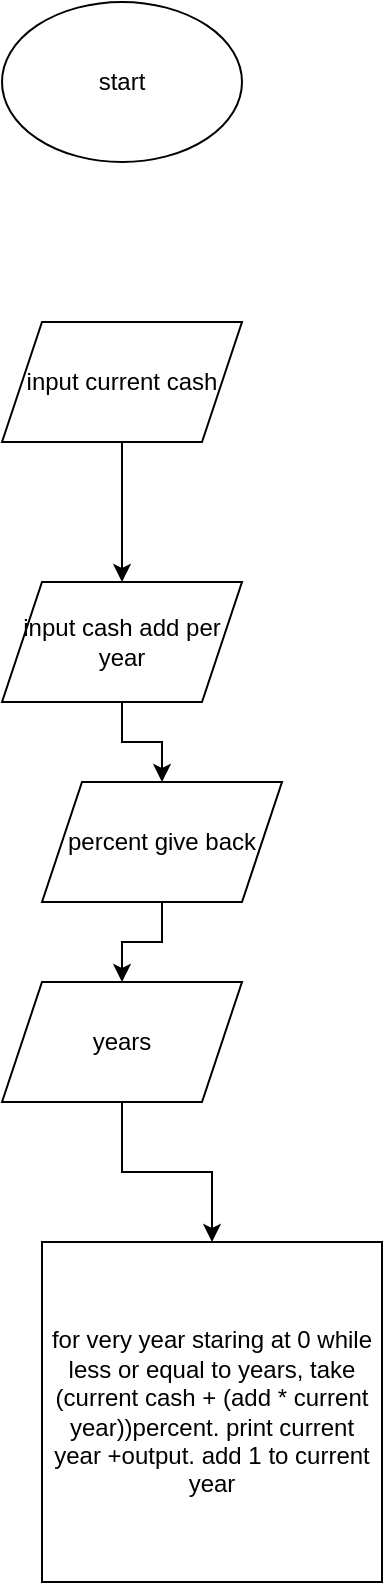 <mxfile version="13.7.0" type="device"><diagram id="lJzeRS8e8hoGSYmqXy-D" name="Page-1"><mxGraphModel dx="1422" dy="794" grid="1" gridSize="10" guides="1" tooltips="1" connect="1" arrows="1" fold="1" page="1" pageScale="1" pageWidth="850" pageHeight="1100" math="0" shadow="0"><root><mxCell id="0"/><mxCell id="1" parent="0"/><mxCell id="g0KSRYZYKlg-wermD1iu-1" value="start&lt;br&gt;" style="ellipse;whiteSpace=wrap;html=1;" vertex="1" parent="1"><mxGeometry x="330" y="40" width="120" height="80" as="geometry"/></mxCell><mxCell id="g0KSRYZYKlg-wermD1iu-13" style="edgeStyle=orthogonalEdgeStyle;rounded=0;orthogonalLoop=1;jettySize=auto;html=1;exitX=0.5;exitY=1;exitDx=0;exitDy=0;entryX=0.5;entryY=0;entryDx=0;entryDy=0;" edge="1" parent="1" source="g0KSRYZYKlg-wermD1iu-2" target="g0KSRYZYKlg-wermD1iu-3"><mxGeometry relative="1" as="geometry"/></mxCell><mxCell id="g0KSRYZYKlg-wermD1iu-2" value="input current cash&lt;br&gt;" style="shape=parallelogram;perimeter=parallelogramPerimeter;whiteSpace=wrap;html=1;fixedSize=1;" vertex="1" parent="1"><mxGeometry x="330" y="200" width="120" height="60" as="geometry"/></mxCell><mxCell id="g0KSRYZYKlg-wermD1iu-14" style="edgeStyle=orthogonalEdgeStyle;rounded=0;orthogonalLoop=1;jettySize=auto;html=1;exitX=0.5;exitY=1;exitDx=0;exitDy=0;entryX=0.5;entryY=0;entryDx=0;entryDy=0;" edge="1" parent="1" source="g0KSRYZYKlg-wermD1iu-3" target="g0KSRYZYKlg-wermD1iu-4"><mxGeometry relative="1" as="geometry"/></mxCell><mxCell id="g0KSRYZYKlg-wermD1iu-3" value="input cash add per year&lt;br&gt;" style="shape=parallelogram;perimeter=parallelogramPerimeter;whiteSpace=wrap;html=1;fixedSize=1;" vertex="1" parent="1"><mxGeometry x="330" y="330" width="120" height="60" as="geometry"/></mxCell><mxCell id="g0KSRYZYKlg-wermD1iu-15" style="edgeStyle=orthogonalEdgeStyle;rounded=0;orthogonalLoop=1;jettySize=auto;html=1;exitX=0.5;exitY=1;exitDx=0;exitDy=0;entryX=0.5;entryY=0;entryDx=0;entryDy=0;" edge="1" parent="1" source="g0KSRYZYKlg-wermD1iu-4" target="g0KSRYZYKlg-wermD1iu-5"><mxGeometry relative="1" as="geometry"/></mxCell><mxCell id="g0KSRYZYKlg-wermD1iu-4" value="percent give back&lt;br&gt;" style="shape=parallelogram;perimeter=parallelogramPerimeter;whiteSpace=wrap;html=1;fixedSize=1;" vertex="1" parent="1"><mxGeometry x="350" y="430" width="120" height="60" as="geometry"/></mxCell><mxCell id="g0KSRYZYKlg-wermD1iu-16" style="edgeStyle=orthogonalEdgeStyle;rounded=0;orthogonalLoop=1;jettySize=auto;html=1;exitX=0.5;exitY=1;exitDx=0;exitDy=0;" edge="1" parent="1" source="g0KSRYZYKlg-wermD1iu-5" target="g0KSRYZYKlg-wermD1iu-6"><mxGeometry relative="1" as="geometry"/></mxCell><mxCell id="g0KSRYZYKlg-wermD1iu-5" value="years&lt;br&gt;" style="shape=parallelogram;perimeter=parallelogramPerimeter;whiteSpace=wrap;html=1;fixedSize=1;" vertex="1" parent="1"><mxGeometry x="330" y="530" width="120" height="60" as="geometry"/></mxCell><mxCell id="g0KSRYZYKlg-wermD1iu-6" value="for very year staring at 0 while less or equal to years, take (current cash + (add * current year))percent. print current year +output. add 1 to current year" style="whiteSpace=wrap;html=1;aspect=fixed;fontFamily=Helvetica;fontSize=12;fontColor=#000000;align=center;strokeColor=#000000;fillColor=#ffffff;" vertex="1" parent="1"><mxGeometry x="350" y="660" width="170" height="170" as="geometry"/></mxCell></root></mxGraphModel></diagram></mxfile>